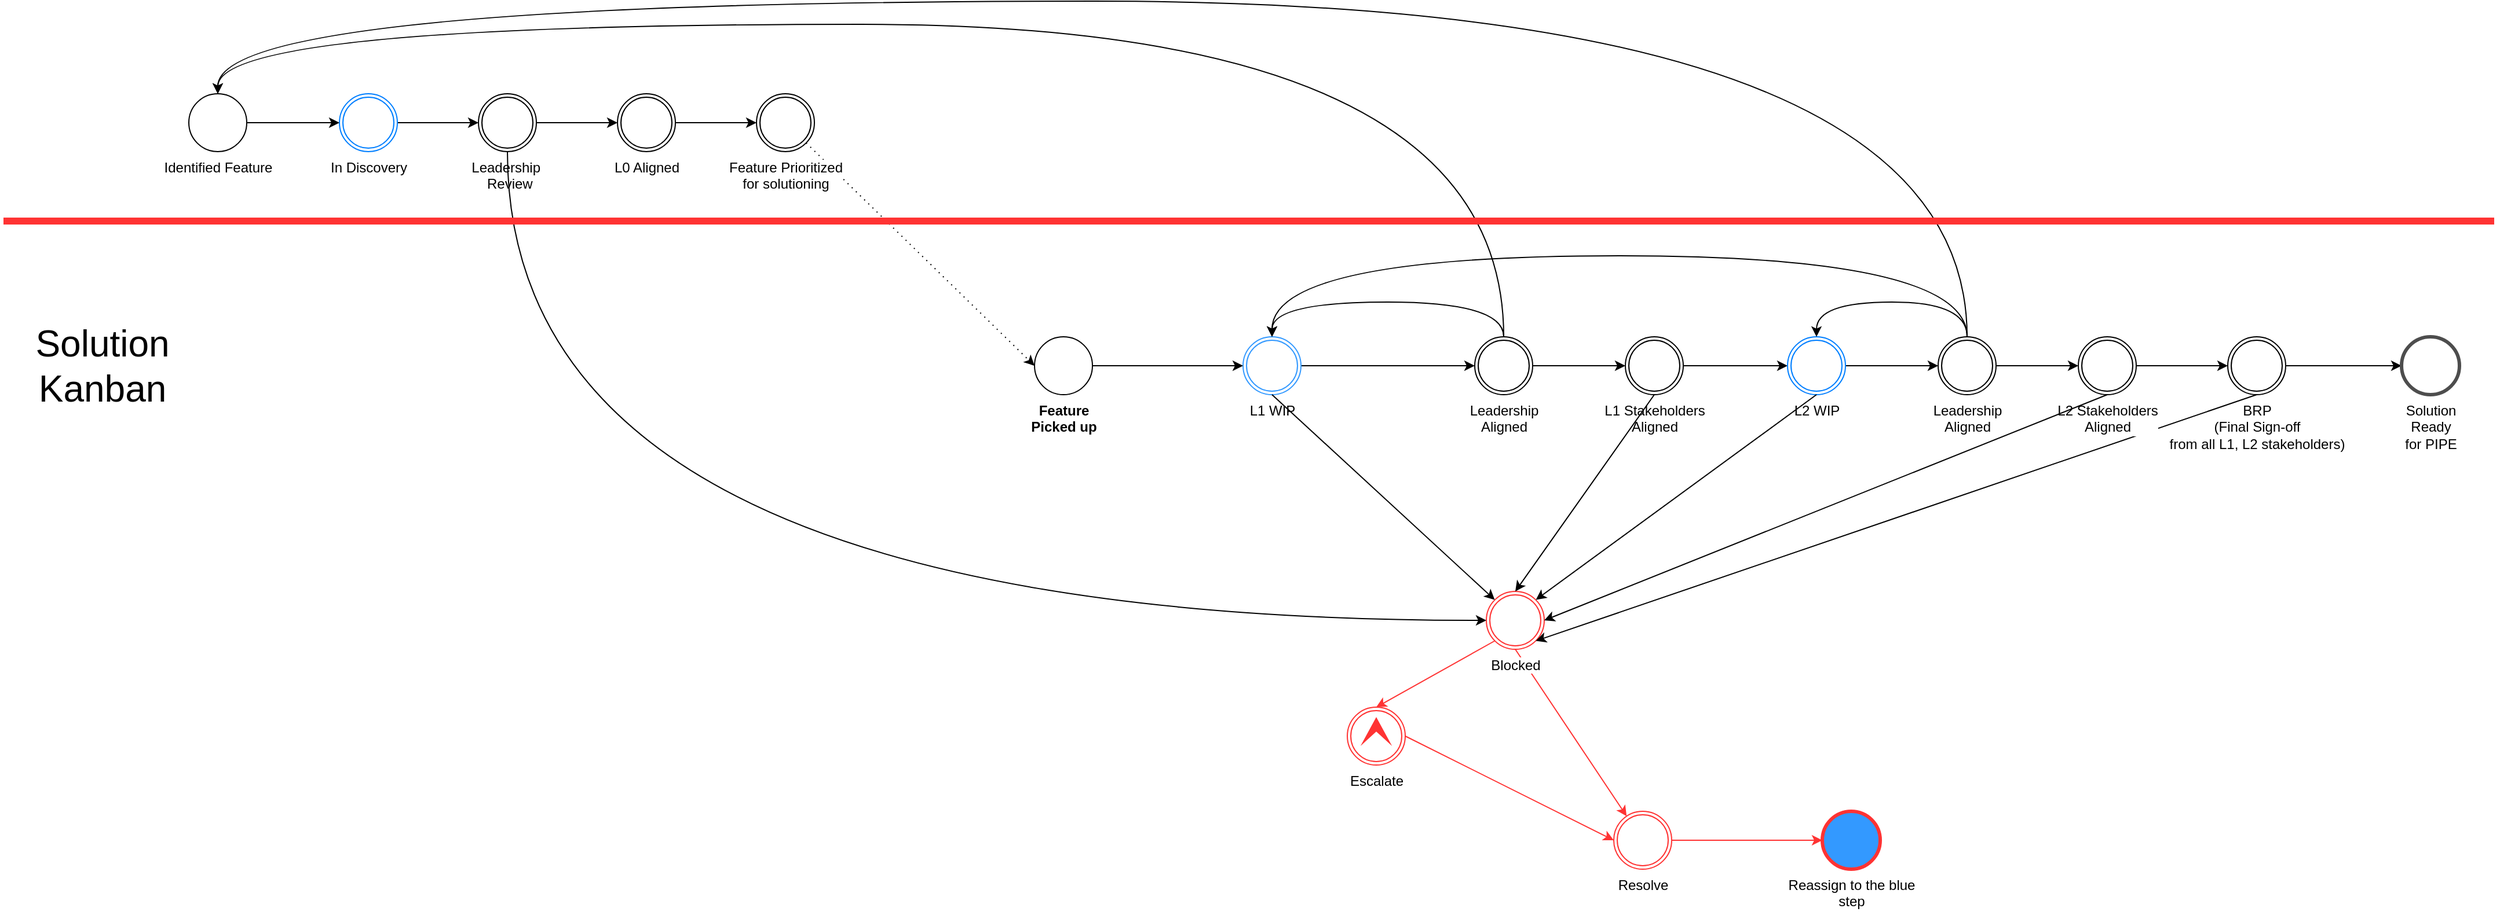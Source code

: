<mxfile version="13.6.5" type="github">
  <diagram id="vPWEBYrySgTdhOA6jQeR" name="Page-1">
    <mxGraphModel dx="2468" dy="612" grid="1" gridSize="10" guides="1" tooltips="1" connect="1" arrows="1" fold="1" page="1" pageScale="1" pageWidth="1100" pageHeight="850" math="0" shadow="0">
      <root>
        <mxCell id="0" />
        <mxCell id="1" parent="0" />
        <mxCell id="oVar-C9LrSme6sExURbz-7" value="" style="edgeStyle=orthogonalEdgeStyle;rounded=0;orthogonalLoop=1;jettySize=auto;html=1;entryX=0;entryY=0.5;entryDx=0;entryDy=0;curved=1;exitX=1;exitY=0.5;exitDx=0;exitDy=0;" edge="1" parent="1" source="oVar-C9LrSme6sExURbz-86" target="oVar-C9LrSme6sExURbz-5">
          <mxGeometry relative="1" as="geometry" />
        </mxCell>
        <mxCell id="oVar-C9LrSme6sExURbz-2" value="Identified Feature" style="shape=mxgraph.bpmn.shape;html=1;verticalLabelPosition=bottom;labelBackgroundColor=#ffffff;verticalAlign=top;align=center;perimeter=ellipsePerimeter;outlineConnect=0;outline=standard;symbol=general;strokeColor=#000000;" vertex="1" parent="1">
          <mxGeometry x="-900" y="110" width="50" height="50" as="geometry" />
        </mxCell>
        <mxCell id="oVar-C9LrSme6sExURbz-9" value="" style="edgeStyle=orthogonalEdgeStyle;curved=1;rounded=0;orthogonalLoop=1;jettySize=auto;html=1;exitX=1;exitY=0.5;exitDx=0;exitDy=0;" edge="1" parent="1" source="oVar-C9LrSme6sExURbz-5" target="oVar-C9LrSme6sExURbz-16">
          <mxGeometry relative="1" as="geometry" />
        </mxCell>
        <mxCell id="oVar-C9LrSme6sExURbz-5" value="Leadership&amp;nbsp;&lt;br&gt;&amp;nbsp;Review" style="shape=mxgraph.bpmn.shape;html=1;verticalLabelPosition=bottom;labelBackgroundColor=#ffffff;verticalAlign=top;align=center;perimeter=ellipsePerimeter;outlineConnect=0;outline=throwing;symbol=general;" vertex="1" parent="1">
          <mxGeometry x="-650" y="110" width="50" height="50" as="geometry" />
        </mxCell>
        <mxCell id="oVar-C9LrSme6sExURbz-11" value="" style="edgeStyle=orthogonalEdgeStyle;curved=1;rounded=0;orthogonalLoop=1;jettySize=auto;html=1;" edge="1" parent="1" source="oVar-C9LrSme6sExURbz-8" target="oVar-C9LrSme6sExURbz-10">
          <mxGeometry relative="1" as="geometry" />
        </mxCell>
        <mxCell id="oVar-C9LrSme6sExURbz-8" value="L1 WIP" style="shape=mxgraph.bpmn.shape;html=1;verticalLabelPosition=bottom;labelBackgroundColor=#ffffff;verticalAlign=top;align=center;perimeter=ellipsePerimeter;outlineConnect=0;outline=throwing;symbol=general;strokeColor=#3399FF;" vertex="1" parent="1">
          <mxGeometry x="10" y="320" width="50" height="50" as="geometry" />
        </mxCell>
        <mxCell id="oVar-C9LrSme6sExURbz-13" value="" style="edgeStyle=orthogonalEdgeStyle;curved=1;rounded=0;orthogonalLoop=1;jettySize=auto;html=1;" edge="1" parent="1" source="oVar-C9LrSme6sExURbz-10" target="oVar-C9LrSme6sExURbz-12">
          <mxGeometry relative="1" as="geometry" />
        </mxCell>
        <mxCell id="oVar-C9LrSme6sExURbz-20" value="" style="edgeStyle=orthogonalEdgeStyle;curved=1;rounded=0;orthogonalLoop=1;jettySize=auto;html=1;entryX=0.5;entryY=0;entryDx=0;entryDy=0;exitX=0.5;exitY=0;exitDx=0;exitDy=0;" edge="1" parent="1" source="oVar-C9LrSme6sExURbz-10" target="oVar-C9LrSme6sExURbz-8">
          <mxGeometry relative="1" as="geometry">
            <mxPoint x="285" y="170" as="targetPoint" />
            <Array as="points">
              <mxPoint x="235" y="290" />
              <mxPoint x="35" y="290" />
            </Array>
          </mxGeometry>
        </mxCell>
        <mxCell id="oVar-C9LrSme6sExURbz-10" value="Leadership&lt;br&gt;Aligned" style="shape=mxgraph.bpmn.shape;html=1;verticalLabelPosition=bottom;labelBackgroundColor=#ffffff;verticalAlign=top;align=center;perimeter=ellipsePerimeter;outlineConnect=0;outline=throwing;symbol=general;" vertex="1" parent="1">
          <mxGeometry x="210" y="320" width="50" height="50" as="geometry" />
        </mxCell>
        <mxCell id="oVar-C9LrSme6sExURbz-15" value="" style="edgeStyle=orthogonalEdgeStyle;curved=1;rounded=0;orthogonalLoop=1;jettySize=auto;html=1;" edge="1" parent="1" source="oVar-C9LrSme6sExURbz-12" target="oVar-C9LrSme6sExURbz-14">
          <mxGeometry relative="1" as="geometry" />
        </mxCell>
        <mxCell id="oVar-C9LrSme6sExURbz-12" value="L1 Stakeholders&lt;br&gt;Aligned" style="shape=mxgraph.bpmn.shape;html=1;verticalLabelPosition=bottom;labelBackgroundColor=#ffffff;verticalAlign=top;align=center;perimeter=ellipsePerimeter;outlineConnect=0;outline=throwing;symbol=general;strokeColor=#000000;" vertex="1" parent="1">
          <mxGeometry x="340" y="320" width="50" height="50" as="geometry" />
        </mxCell>
        <mxCell id="oVar-C9LrSme6sExURbz-28" value="" style="edgeStyle=none;rounded=0;orthogonalLoop=1;jettySize=auto;html=1;" edge="1" parent="1" source="oVar-C9LrSme6sExURbz-14" target="oVar-C9LrSme6sExURbz-27">
          <mxGeometry relative="1" as="geometry" />
        </mxCell>
        <mxCell id="oVar-C9LrSme6sExURbz-14" value="L2 WIP" style="shape=mxgraph.bpmn.shape;html=1;verticalLabelPosition=bottom;labelBackgroundColor=#ffffff;verticalAlign=top;align=center;perimeter=ellipsePerimeter;outlineConnect=0;outline=throwing;symbol=general;strokeColor=#007FFF;" vertex="1" parent="1">
          <mxGeometry x="480" y="320" width="50" height="50" as="geometry" />
        </mxCell>
        <mxCell id="oVar-C9LrSme6sExURbz-18" value="" style="edgeStyle=orthogonalEdgeStyle;curved=1;rounded=0;orthogonalLoop=1;jettySize=auto;html=1;entryX=0;entryY=0.5;entryDx=0;entryDy=0;exitX=1;exitY=0.5;exitDx=0;exitDy=0;" edge="1" parent="1" source="oVar-C9LrSme6sExURbz-72" target="oVar-C9LrSme6sExURbz-8">
          <mxGeometry relative="1" as="geometry">
            <mxPoint x="60" y="345" as="sourcePoint" />
          </mxGeometry>
        </mxCell>
        <mxCell id="oVar-C9LrSme6sExURbz-16" value="L0 Aligned" style="shape=mxgraph.bpmn.shape;html=1;verticalLabelPosition=bottom;labelBackgroundColor=#ffffff;verticalAlign=top;align=center;perimeter=ellipsePerimeter;outlineConnect=0;outline=throwing;symbol=general;strokeColor=#000000;" vertex="1" parent="1">
          <mxGeometry x="-530" y="110" width="50" height="50" as="geometry" />
        </mxCell>
        <mxCell id="oVar-C9LrSme6sExURbz-31" value="" style="rounded=0;orthogonalLoop=1;jettySize=auto;html=1;strokeColor=#FF3333;exitX=0.5;exitY=1;exitDx=0;exitDy=0;" edge="1" parent="1" source="oVar-C9LrSme6sExURbz-17" target="oVar-C9LrSme6sExURbz-30">
          <mxGeometry relative="1" as="geometry" />
        </mxCell>
        <mxCell id="oVar-C9LrSme6sExURbz-17" value="Blocked" style="shape=mxgraph.bpmn.shape;html=1;verticalLabelPosition=bottom;labelBackgroundColor=#ffffff;verticalAlign=top;align=center;perimeter=ellipsePerimeter;outlineConnect=0;outline=throwing;symbol=general;strokeColor=#FF3333;" vertex="1" parent="1">
          <mxGeometry x="220" y="540" width="50" height="50" as="geometry" />
        </mxCell>
        <mxCell id="oVar-C9LrSme6sExURbz-21" value="" style="edgeStyle=orthogonalEdgeStyle;curved=1;rounded=0;orthogonalLoop=1;jettySize=auto;html=1;entryX=0.5;entryY=0;entryDx=0;entryDy=0;exitX=0.5;exitY=0;exitDx=0;exitDy=0;" edge="1" parent="1" source="oVar-C9LrSme6sExURbz-10" target="oVar-C9LrSme6sExURbz-2">
          <mxGeometry relative="1" as="geometry">
            <mxPoint x="295" y="260" as="sourcePoint" />
            <mxPoint x="185" y="260" as="targetPoint" />
            <Array as="points">
              <mxPoint x="235" y="50" />
              <mxPoint x="-875" y="50" />
            </Array>
          </mxGeometry>
        </mxCell>
        <mxCell id="oVar-C9LrSme6sExURbz-22" value="" style="rounded=0;orthogonalLoop=1;jettySize=auto;html=1;entryX=0.145;entryY=0.145;entryDx=0;entryDy=0;exitX=0.5;exitY=1;exitDx=0;exitDy=0;entryPerimeter=0;" edge="1" parent="1" source="oVar-C9LrSme6sExURbz-8" target="oVar-C9LrSme6sExURbz-17">
          <mxGeometry relative="1" as="geometry">
            <mxPoint x="295" y="260" as="sourcePoint" />
            <mxPoint x="185" y="260" as="targetPoint" />
          </mxGeometry>
        </mxCell>
        <mxCell id="oVar-C9LrSme6sExURbz-24" value="" style="rounded=0;orthogonalLoop=1;jettySize=auto;html=1;entryX=0.5;entryY=0;entryDx=0;entryDy=0;exitX=0.5;exitY=1;exitDx=0;exitDy=0;" edge="1" parent="1" source="oVar-C9LrSme6sExURbz-12" target="oVar-C9LrSme6sExURbz-17">
          <mxGeometry relative="1" as="geometry">
            <mxPoint x="295" y="310" as="sourcePoint" />
            <mxPoint x="100" y="465" as="targetPoint" />
          </mxGeometry>
        </mxCell>
        <mxCell id="oVar-C9LrSme6sExURbz-25" value="" style="rounded=0;orthogonalLoop=1;jettySize=auto;html=1;entryX=0.855;entryY=0.145;entryDx=0;entryDy=0;exitX=0.5;exitY=1;exitDx=0;exitDy=0;entryPerimeter=0;" edge="1" parent="1" source="oVar-C9LrSme6sExURbz-14" target="oVar-C9LrSme6sExURbz-17">
          <mxGeometry relative="1" as="geometry">
            <mxPoint x="395" y="310" as="sourcePoint" />
            <mxPoint x="272.75" y="457.25" as="targetPoint" />
          </mxGeometry>
        </mxCell>
        <mxCell id="oVar-C9LrSme6sExURbz-26" value="" style="rounded=0;orthogonalLoop=1;jettySize=auto;html=1;entryX=0;entryY=0.5;entryDx=0;entryDy=0;exitX=0.5;exitY=1;exitDx=0;exitDy=0;edgeStyle=orthogonalEdgeStyle;curved=1;" edge="1" parent="1" source="oVar-C9LrSme6sExURbz-5" target="oVar-C9LrSme6sExURbz-17">
          <mxGeometry relative="1" as="geometry">
            <mxPoint x="185" y="310" as="sourcePoint" />
            <mxPoint x="237.25" y="457.25" as="targetPoint" />
          </mxGeometry>
        </mxCell>
        <mxCell id="oVar-C9LrSme6sExURbz-36" value="" style="rounded=0;orthogonalLoop=1;jettySize=auto;html=1;entryX=0;entryY=0.5;entryDx=0;entryDy=0;" edge="1" parent="1" source="oVar-C9LrSme6sExURbz-27" target="oVar-C9LrSme6sExURbz-42">
          <mxGeometry relative="1" as="geometry" />
        </mxCell>
        <mxCell id="oVar-C9LrSme6sExURbz-27" value="Leadership&lt;br&gt;Aligned" style="shape=mxgraph.bpmn.shape;html=1;verticalLabelPosition=bottom;labelBackgroundColor=#ffffff;verticalAlign=top;align=center;perimeter=ellipsePerimeter;outlineConnect=0;outline=throwing;symbol=general;" vertex="1" parent="1">
          <mxGeometry x="610" y="320" width="50" height="50" as="geometry" />
        </mxCell>
        <mxCell id="oVar-C9LrSme6sExURbz-29" value="" style="edgeStyle=orthogonalEdgeStyle;curved=1;rounded=0;orthogonalLoop=1;jettySize=auto;html=1;entryX=0.5;entryY=0;entryDx=0;entryDy=0;exitX=0.5;exitY=0;exitDx=0;exitDy=0;" edge="1" parent="1" source="oVar-C9LrSme6sExURbz-27" target="oVar-C9LrSme6sExURbz-8">
          <mxGeometry relative="1" as="geometry">
            <mxPoint x="295" y="260" as="sourcePoint" />
            <mxPoint x="185" y="260" as="targetPoint" />
            <Array as="points">
              <mxPoint x="635" y="250" />
              <mxPoint x="35" y="250" />
            </Array>
          </mxGeometry>
        </mxCell>
        <mxCell id="oVar-C9LrSme6sExURbz-33" value="" style="rounded=0;orthogonalLoop=1;jettySize=auto;html=1;exitX=1;exitY=0.5;exitDx=0;exitDy=0;strokeColor=#FF3333;entryX=0;entryY=0.5;entryDx=0;entryDy=0;" edge="1" parent="1" source="oVar-C9LrSme6sExURbz-30" target="oVar-C9LrSme6sExURbz-76">
          <mxGeometry relative="1" as="geometry" />
        </mxCell>
        <mxCell id="oVar-C9LrSme6sExURbz-30" value="Resolve" style="shape=mxgraph.bpmn.shape;html=1;verticalLabelPosition=bottom;labelBackgroundColor=#ffffff;verticalAlign=top;align=center;perimeter=ellipsePerimeter;outlineConnect=0;outline=throwing;symbol=general;strokeColor=#FF3333;" vertex="1" parent="1">
          <mxGeometry x="330" y="730" width="50" height="50" as="geometry" />
        </mxCell>
        <mxCell id="oVar-C9LrSme6sExURbz-34" value="" style="edgeStyle=orthogonalEdgeStyle;curved=1;rounded=0;orthogonalLoop=1;jettySize=auto;html=1;entryX=0.5;entryY=0;entryDx=0;entryDy=0;exitX=0.5;exitY=0;exitDx=0;exitDy=0;" edge="1" parent="1" source="oVar-C9LrSme6sExURbz-27" target="oVar-C9LrSme6sExURbz-2">
          <mxGeometry relative="1" as="geometry">
            <mxPoint x="615" y="260" as="sourcePoint" />
            <mxPoint x="185" y="260" as="targetPoint" />
            <Array as="points">
              <mxPoint x="635" y="30" />
              <mxPoint x="-875" y="30" />
            </Array>
          </mxGeometry>
        </mxCell>
        <mxCell id="oVar-C9LrSme6sExURbz-39" value="" style="rounded=0;orthogonalLoop=1;jettySize=auto;html=1;entryX=0;entryY=0.5;entryDx=0;entryDy=0;exitX=1;exitY=0.5;exitDx=0;exitDy=0;" edge="1" parent="1" source="oVar-C9LrSme6sExURbz-35" target="oVar-C9LrSme6sExURbz-40">
          <mxGeometry relative="1" as="geometry">
            <mxPoint x="840.0" y="305" as="targetPoint" />
          </mxGeometry>
        </mxCell>
        <mxCell id="oVar-C9LrSme6sExURbz-35" value="BRP&lt;br&gt;(Final Sign-off&lt;br&gt;from all L1, L2 stakeholders)" style="shape=mxgraph.bpmn.shape;html=1;verticalLabelPosition=bottom;labelBackgroundColor=#ffffff;verticalAlign=top;align=center;perimeter=ellipsePerimeter;outlineConnect=0;outline=throwing;symbol=general;" vertex="1" parent="1">
          <mxGeometry x="860" y="320" width="50" height="50" as="geometry" />
        </mxCell>
        <mxCell id="oVar-C9LrSme6sExURbz-37" value="" style="edgeStyle=orthogonalEdgeStyle;curved=1;rounded=0;orthogonalLoop=1;jettySize=auto;html=1;entryX=0.5;entryY=0;entryDx=0;entryDy=0;exitX=0.5;exitY=0;exitDx=0;exitDy=0;" edge="1" parent="1" source="oVar-C9LrSme6sExURbz-27" target="oVar-C9LrSme6sExURbz-14">
          <mxGeometry relative="1" as="geometry">
            <mxPoint x="615" y="260" as="sourcePoint" />
            <mxPoint x="185" y="260" as="targetPoint" />
            <Array as="points">
              <mxPoint x="635" y="290" />
              <mxPoint x="505" y="290" />
            </Array>
          </mxGeometry>
        </mxCell>
        <mxCell id="oVar-C9LrSme6sExURbz-40" value="Solution&lt;br&gt;Ready&lt;br&gt;for PIPE" style="shape=mxgraph.bpmn.shape;html=1;verticalLabelPosition=bottom;labelBackgroundColor=#ffffff;verticalAlign=top;align=center;perimeter=ellipsePerimeter;outlineConnect=0;outline=end;symbol=general;strokeColor=#4D4D4D;" vertex="1" parent="1">
          <mxGeometry x="1010" y="320" width="50" height="50" as="geometry" />
        </mxCell>
        <mxCell id="oVar-C9LrSme6sExURbz-41" value="" style="rounded=0;orthogonalLoop=1;jettySize=auto;html=1;exitX=0.5;exitY=1;exitDx=0;exitDy=0;entryX=0.855;entryY=0.855;entryDx=0;entryDy=0;entryPerimeter=0;" edge="1" parent="1" source="oVar-C9LrSme6sExURbz-35" target="oVar-C9LrSme6sExURbz-17">
          <mxGeometry relative="1" as="geometry">
            <mxPoint x="495" y="310" as="sourcePoint" />
            <mxPoint x="270" y="565" as="targetPoint" />
          </mxGeometry>
        </mxCell>
        <mxCell id="oVar-C9LrSme6sExURbz-42" value="L2 Stakeholders&lt;br&gt;Aligned" style="shape=mxgraph.bpmn.shape;html=1;verticalLabelPosition=bottom;labelBackgroundColor=#ffffff;verticalAlign=top;align=center;perimeter=ellipsePerimeter;outlineConnect=0;outline=throwing;symbol=general;" vertex="1" parent="1">
          <mxGeometry x="731" y="320" width="50" height="50" as="geometry" />
        </mxCell>
        <mxCell id="oVar-C9LrSme6sExURbz-47" value="" style="rounded=0;orthogonalLoop=1;jettySize=auto;html=1;entryX=0;entryY=0.5;entryDx=0;entryDy=0;exitX=1;exitY=0.5;exitDx=0;exitDy=0;strokeColor=#FF3333;" edge="1" parent="1" source="oVar-C9LrSme6sExURbz-44" target="oVar-C9LrSme6sExURbz-30">
          <mxGeometry relative="1" as="geometry" />
        </mxCell>
        <mxCell id="oVar-C9LrSme6sExURbz-44" value="Escalate" style="shape=mxgraph.bpmn.shape;html=1;verticalLabelPosition=bottom;labelBackgroundColor=#ffffff;verticalAlign=top;align=center;perimeter=ellipsePerimeter;outlineConnect=0;outline=throwing;symbol=escalation;strokeColor=#FF3333;" vertex="1" parent="1">
          <mxGeometry x="100" y="640" width="50" height="50" as="geometry" />
        </mxCell>
        <mxCell id="oVar-C9LrSme6sExURbz-45" value="" style="rounded=0;orthogonalLoop=1;jettySize=auto;html=1;exitX=0.145;exitY=0.855;exitDx=0;exitDy=0;exitPerimeter=0;entryX=0.5;entryY=0;entryDx=0;entryDy=0;strokeColor=#FF3333;" edge="1" parent="1" source="oVar-C9LrSme6sExURbz-17" target="oVar-C9LrSme6sExURbz-44">
          <mxGeometry relative="1" as="geometry">
            <mxPoint x="255" y="500" as="sourcePoint" />
            <mxPoint x="255" y="540.0" as="targetPoint" />
          </mxGeometry>
        </mxCell>
        <mxCell id="oVar-C9LrSme6sExURbz-48" style="edgeStyle=none;rounded=0;orthogonalLoop=1;jettySize=auto;html=1;exitX=1;exitY=0.5;exitDx=0;exitDy=0;entryX=0;entryY=0.5;entryDx=0;entryDy=0;" edge="1" parent="1" source="oVar-C9LrSme6sExURbz-42" target="oVar-C9LrSme6sExURbz-35">
          <mxGeometry relative="1" as="geometry">
            <mxPoint x="735" y="330" as="targetPoint" />
          </mxGeometry>
        </mxCell>
        <mxCell id="oVar-C9LrSme6sExURbz-65" value="" style="edgeStyle=none;rounded=0;orthogonalLoop=1;jettySize=auto;html=1;entryX=0;entryY=0.5;entryDx=0;entryDy=0;dashed=1;dashPattern=1 4;" edge="1" parent="1" source="oVar-C9LrSme6sExURbz-63" target="oVar-C9LrSme6sExURbz-72">
          <mxGeometry relative="1" as="geometry">
            <mxPoint x="10" y="275" as="targetPoint" />
          </mxGeometry>
        </mxCell>
        <mxCell id="oVar-C9LrSme6sExURbz-63" value="Feature Prioritized&lt;br&gt;for solutioning" style="shape=mxgraph.bpmn.shape;html=1;verticalLabelPosition=bottom;labelBackgroundColor=#ffffff;verticalAlign=top;align=center;perimeter=ellipsePerimeter;outlineConnect=0;outline=throwing;symbol=general;strokeColor=#000000;" vertex="1" parent="1">
          <mxGeometry x="-410" y="110" width="50" height="50" as="geometry" />
        </mxCell>
        <mxCell id="oVar-C9LrSme6sExURbz-69" value="" style="edgeStyle=orthogonalEdgeStyle;curved=1;rounded=0;orthogonalLoop=1;jettySize=auto;html=1;exitX=1;exitY=0.5;exitDx=0;exitDy=0;entryX=0;entryY=0.5;entryDx=0;entryDy=0;" edge="1" parent="1" source="oVar-C9LrSme6sExURbz-16" target="oVar-C9LrSme6sExURbz-63">
          <mxGeometry relative="1" as="geometry">
            <mxPoint x="-750" y="145" as="sourcePoint" />
            <mxPoint x="-610" y="145" as="targetPoint" />
          </mxGeometry>
        </mxCell>
        <mxCell id="oVar-C9LrSme6sExURbz-72" value="&lt;b&gt;Feature&lt;br&gt;Picked up&lt;/b&gt;" style="shape=mxgraph.bpmn.shape;html=1;verticalLabelPosition=bottom;labelBackgroundColor=#ffffff;verticalAlign=top;align=center;perimeter=ellipsePerimeter;outlineConnect=0;outline=standard;symbol=general;" vertex="1" parent="1">
          <mxGeometry x="-170" y="320" width="50" height="50" as="geometry" />
        </mxCell>
        <mxCell id="oVar-C9LrSme6sExURbz-76" value="Reassign to the blue&lt;br&gt;step" style="shape=mxgraph.bpmn.shape;html=1;verticalLabelPosition=bottom;labelBackgroundColor=#ffffff;verticalAlign=top;align=center;perimeter=ellipsePerimeter;outlineConnect=0;outline=end;symbol=general;strokeColor=#FF3333;fillColor=#3399FF;" vertex="1" parent="1">
          <mxGeometry x="510" y="730" width="50" height="50" as="geometry" />
        </mxCell>
        <mxCell id="oVar-C9LrSme6sExURbz-82" value="" style="endArrow=none;html=1;strokeColor=#FF3333;strokeWidth=6;" edge="1" parent="1">
          <mxGeometry width="50" height="50" relative="1" as="geometry">
            <mxPoint x="-1060" y="220" as="sourcePoint" />
            <mxPoint x="1090" y="220" as="targetPoint" />
          </mxGeometry>
        </mxCell>
        <mxCell id="oVar-C9LrSme6sExURbz-83" value="&lt;font style=&quot;font-size: 32px&quot;&gt;Solution&lt;br&gt;Kanban&lt;br&gt;&lt;/font&gt;" style="text;html=1;align=center;verticalAlign=middle;resizable=0;points=[];autosize=1;" vertex="1" parent="1">
          <mxGeometry x="-1040" y="320" width="130" height="50" as="geometry" />
        </mxCell>
        <mxCell id="oVar-C9LrSme6sExURbz-86" value="In Discovery" style="shape=mxgraph.bpmn.shape;html=1;verticalLabelPosition=bottom;labelBackgroundColor=#ffffff;verticalAlign=top;align=center;perimeter=ellipsePerimeter;outlineConnect=0;outline=throwing;symbol=general;strokeColor=#007FFF;" vertex="1" parent="1">
          <mxGeometry x="-770" y="110" width="50" height="50" as="geometry" />
        </mxCell>
        <mxCell id="oVar-C9LrSme6sExURbz-88" value="" style="edgeStyle=orthogonalEdgeStyle;rounded=0;orthogonalLoop=1;jettySize=auto;html=1;curved=1;exitX=1;exitY=0.5;exitDx=0;exitDy=0;" edge="1" parent="1" source="oVar-C9LrSme6sExURbz-2">
          <mxGeometry relative="1" as="geometry">
            <mxPoint x="-710" y="145" as="sourcePoint" />
            <mxPoint x="-770" y="135" as="targetPoint" />
          </mxGeometry>
        </mxCell>
        <mxCell id="oVar-C9LrSme6sExURbz-89" value="" style="rounded=0;orthogonalLoop=1;jettySize=auto;html=1;entryX=1;entryY=0.5;entryDx=0;entryDy=0;exitX=0.5;exitY=1;exitDx=0;exitDy=0;" edge="1" parent="1" source="oVar-C9LrSme6sExURbz-42" target="oVar-C9LrSme6sExURbz-17">
          <mxGeometry relative="1" as="geometry">
            <mxPoint x="515" y="380.0" as="sourcePoint" />
            <mxPoint x="272.75" y="557.25" as="targetPoint" />
          </mxGeometry>
        </mxCell>
      </root>
    </mxGraphModel>
  </diagram>
</mxfile>

